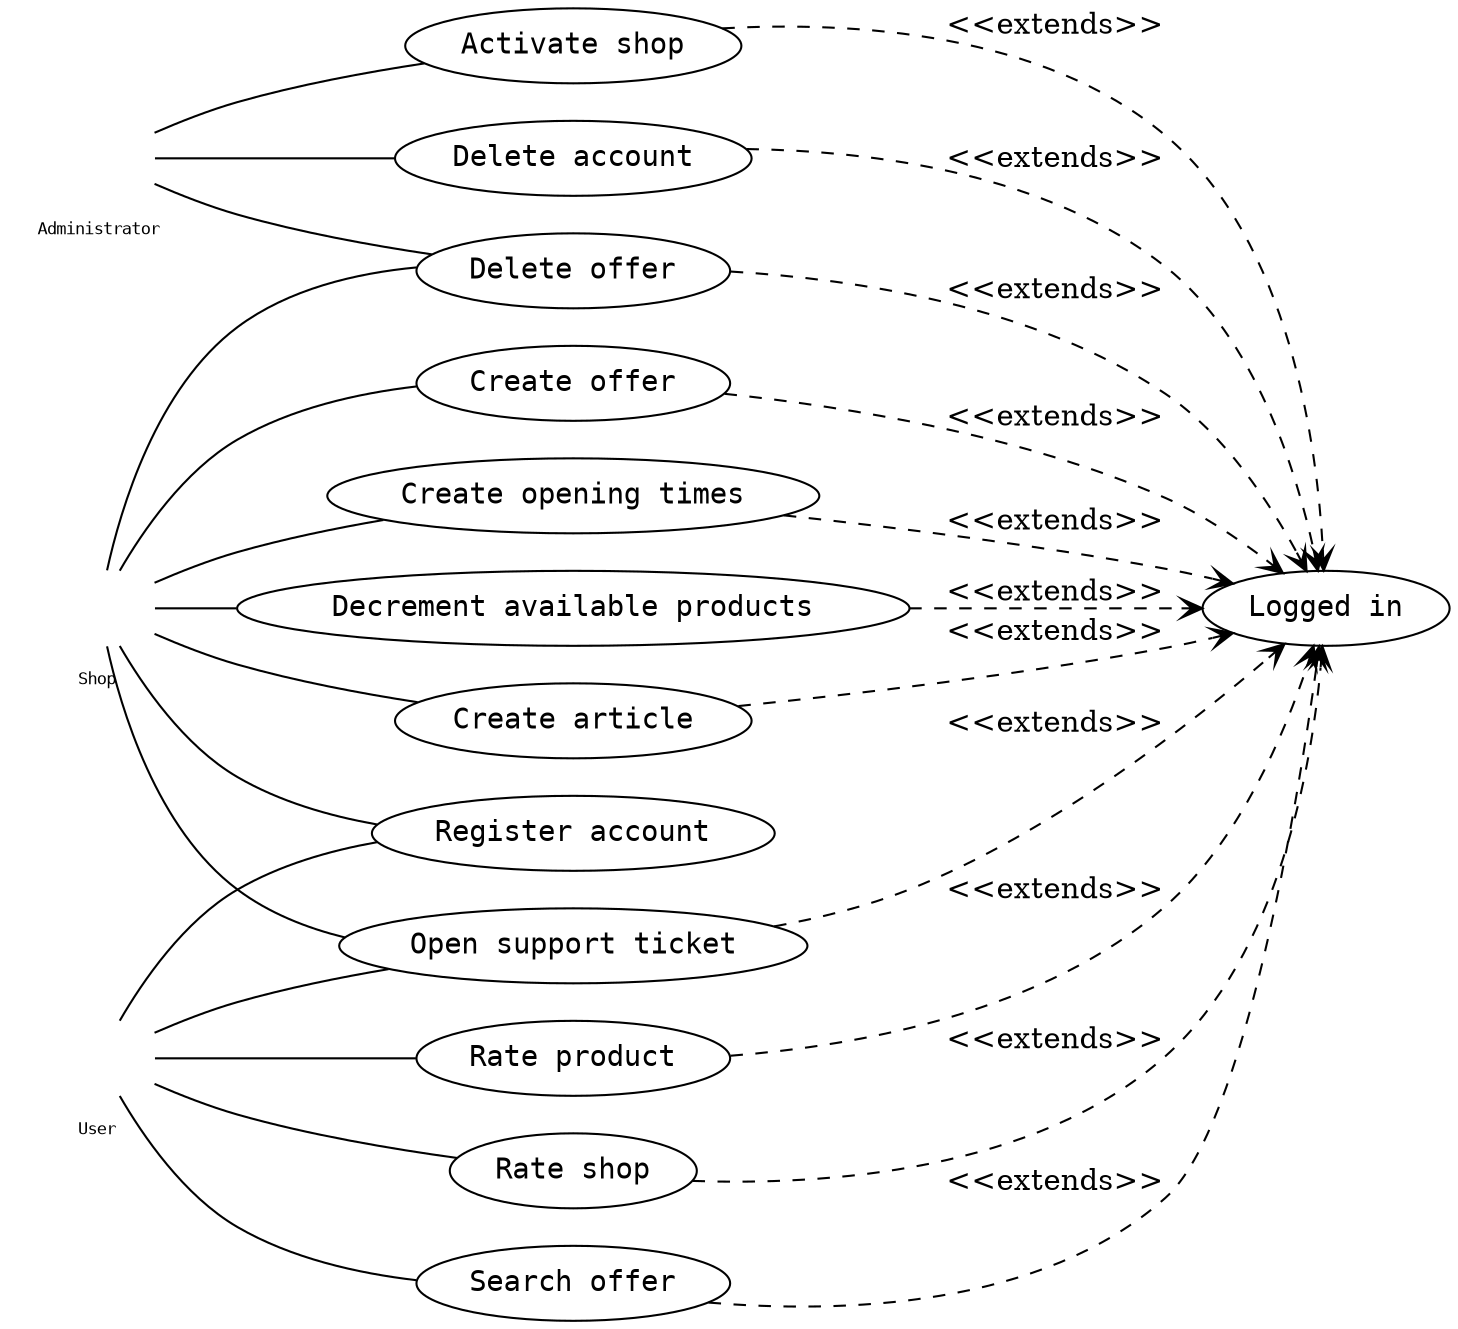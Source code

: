 digraph G {
	rankdir = "LR";
	labelloc="b";
	peripheries=0;

	/* graph [ splines=ortho ] */

	fontname = "Inconsolata";
	fontsize = 8;

	node [
		shape = "plaintext";
		fontname = "Inconsolata"
	];

	subgraph clusterUser {label="User"; User};
	User [ shapefile="./assets/stick.png"; peripheries=0; label="" ];

	subgraph clusterAdmin {label="Administrator"; Administrator};
	Administrator [ shapefile="./assets/stick.png"; peripheries=0; label="" ];

	subgraph clusterShop {label="Shop"; Shop};
	Shop [ shapefile="./assets/stick.png"; peripheries=0; label="" ];

	node [
		shape = "ellipse";
		style = "solid"
	];

	ActivateShop [ label = "Activate shop" ];
	CreateArticle [ label = "Create article" ];
	CreateOffer [ label = "Create offer" ];
	CreateOpeningTimes [ label = "Create opening times" ];
	DecrementAvailable [ label = "Decrement available products" ];
	DeleteAccount [ label = "Delete account" ];
	DeleteOffer [ label = "Delete offer" ];
	Login [ label = "Logged in" ]
	OpenTicket [ label = "Open support ticket" ];
	RateProduct [ label = "Rate product" ];
	RateShop [ label = "Rate shop" ];
	Register [ label = "Register account" ];
	Search [ label = "Search offer" ];

	edge [
		arrowhead="none"
	];

	User -> OpenTicket;
	User -> RateProduct;
	User -> RateShop;
	User -> Register;
	User -> Search;

	Administrator -> ActivateShop;
	Administrator -> DeleteAccount;
	Administrator -> DeleteOffer;

	Shop -> CreateArticle;
	Shop -> CreateOffer;
	Shop -> CreateOpeningTimes;
	Shop -> Register;
	Shop -> DecrementAvailable;
	Shop -> DeleteOffer;
	Shop -> OpenTicket;

	edge [ arrowhead="vee" label="<<extends>>" style="dashed" ];

	ActivateShop -> Login;
	CreateArticle -> Login;
	CreateOffer -> Login;
	CreateOpeningTimes -> Login;
	DecrementAvailable -> Login;
	DeleteAccount -> Login;
	DeleteOffer -> Login;
	OpenTicket -> Login;
	RateProduct -> Login;
	RateShop -> Login;
	Search -> Login;

}
